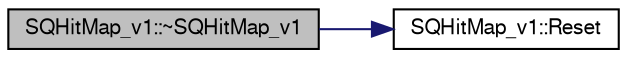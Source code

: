 digraph "SQHitMap_v1::~SQHitMap_v1"
{
  bgcolor="transparent";
  edge [fontname="FreeSans",fontsize="10",labelfontname="FreeSans",labelfontsize="10"];
  node [fontname="FreeSans",fontsize="10",shape=record];
  rankdir="LR";
  Node1 [label="SQHitMap_v1::~SQHitMap_v1",height=0.2,width=0.4,color="black", fillcolor="grey75", style="filled" fontcolor="black"];
  Node1 -> Node2 [color="midnightblue",fontsize="10",style="solid",fontname="FreeSans"];
  Node2 [label="SQHitMap_v1::Reset",height=0.2,width=0.4,color="black",URL="$d2/d62/classSQHitMap__v1.html#aea1b50285fd892c00424fe312c03be2e",tooltip="Clear Event. "];
}
